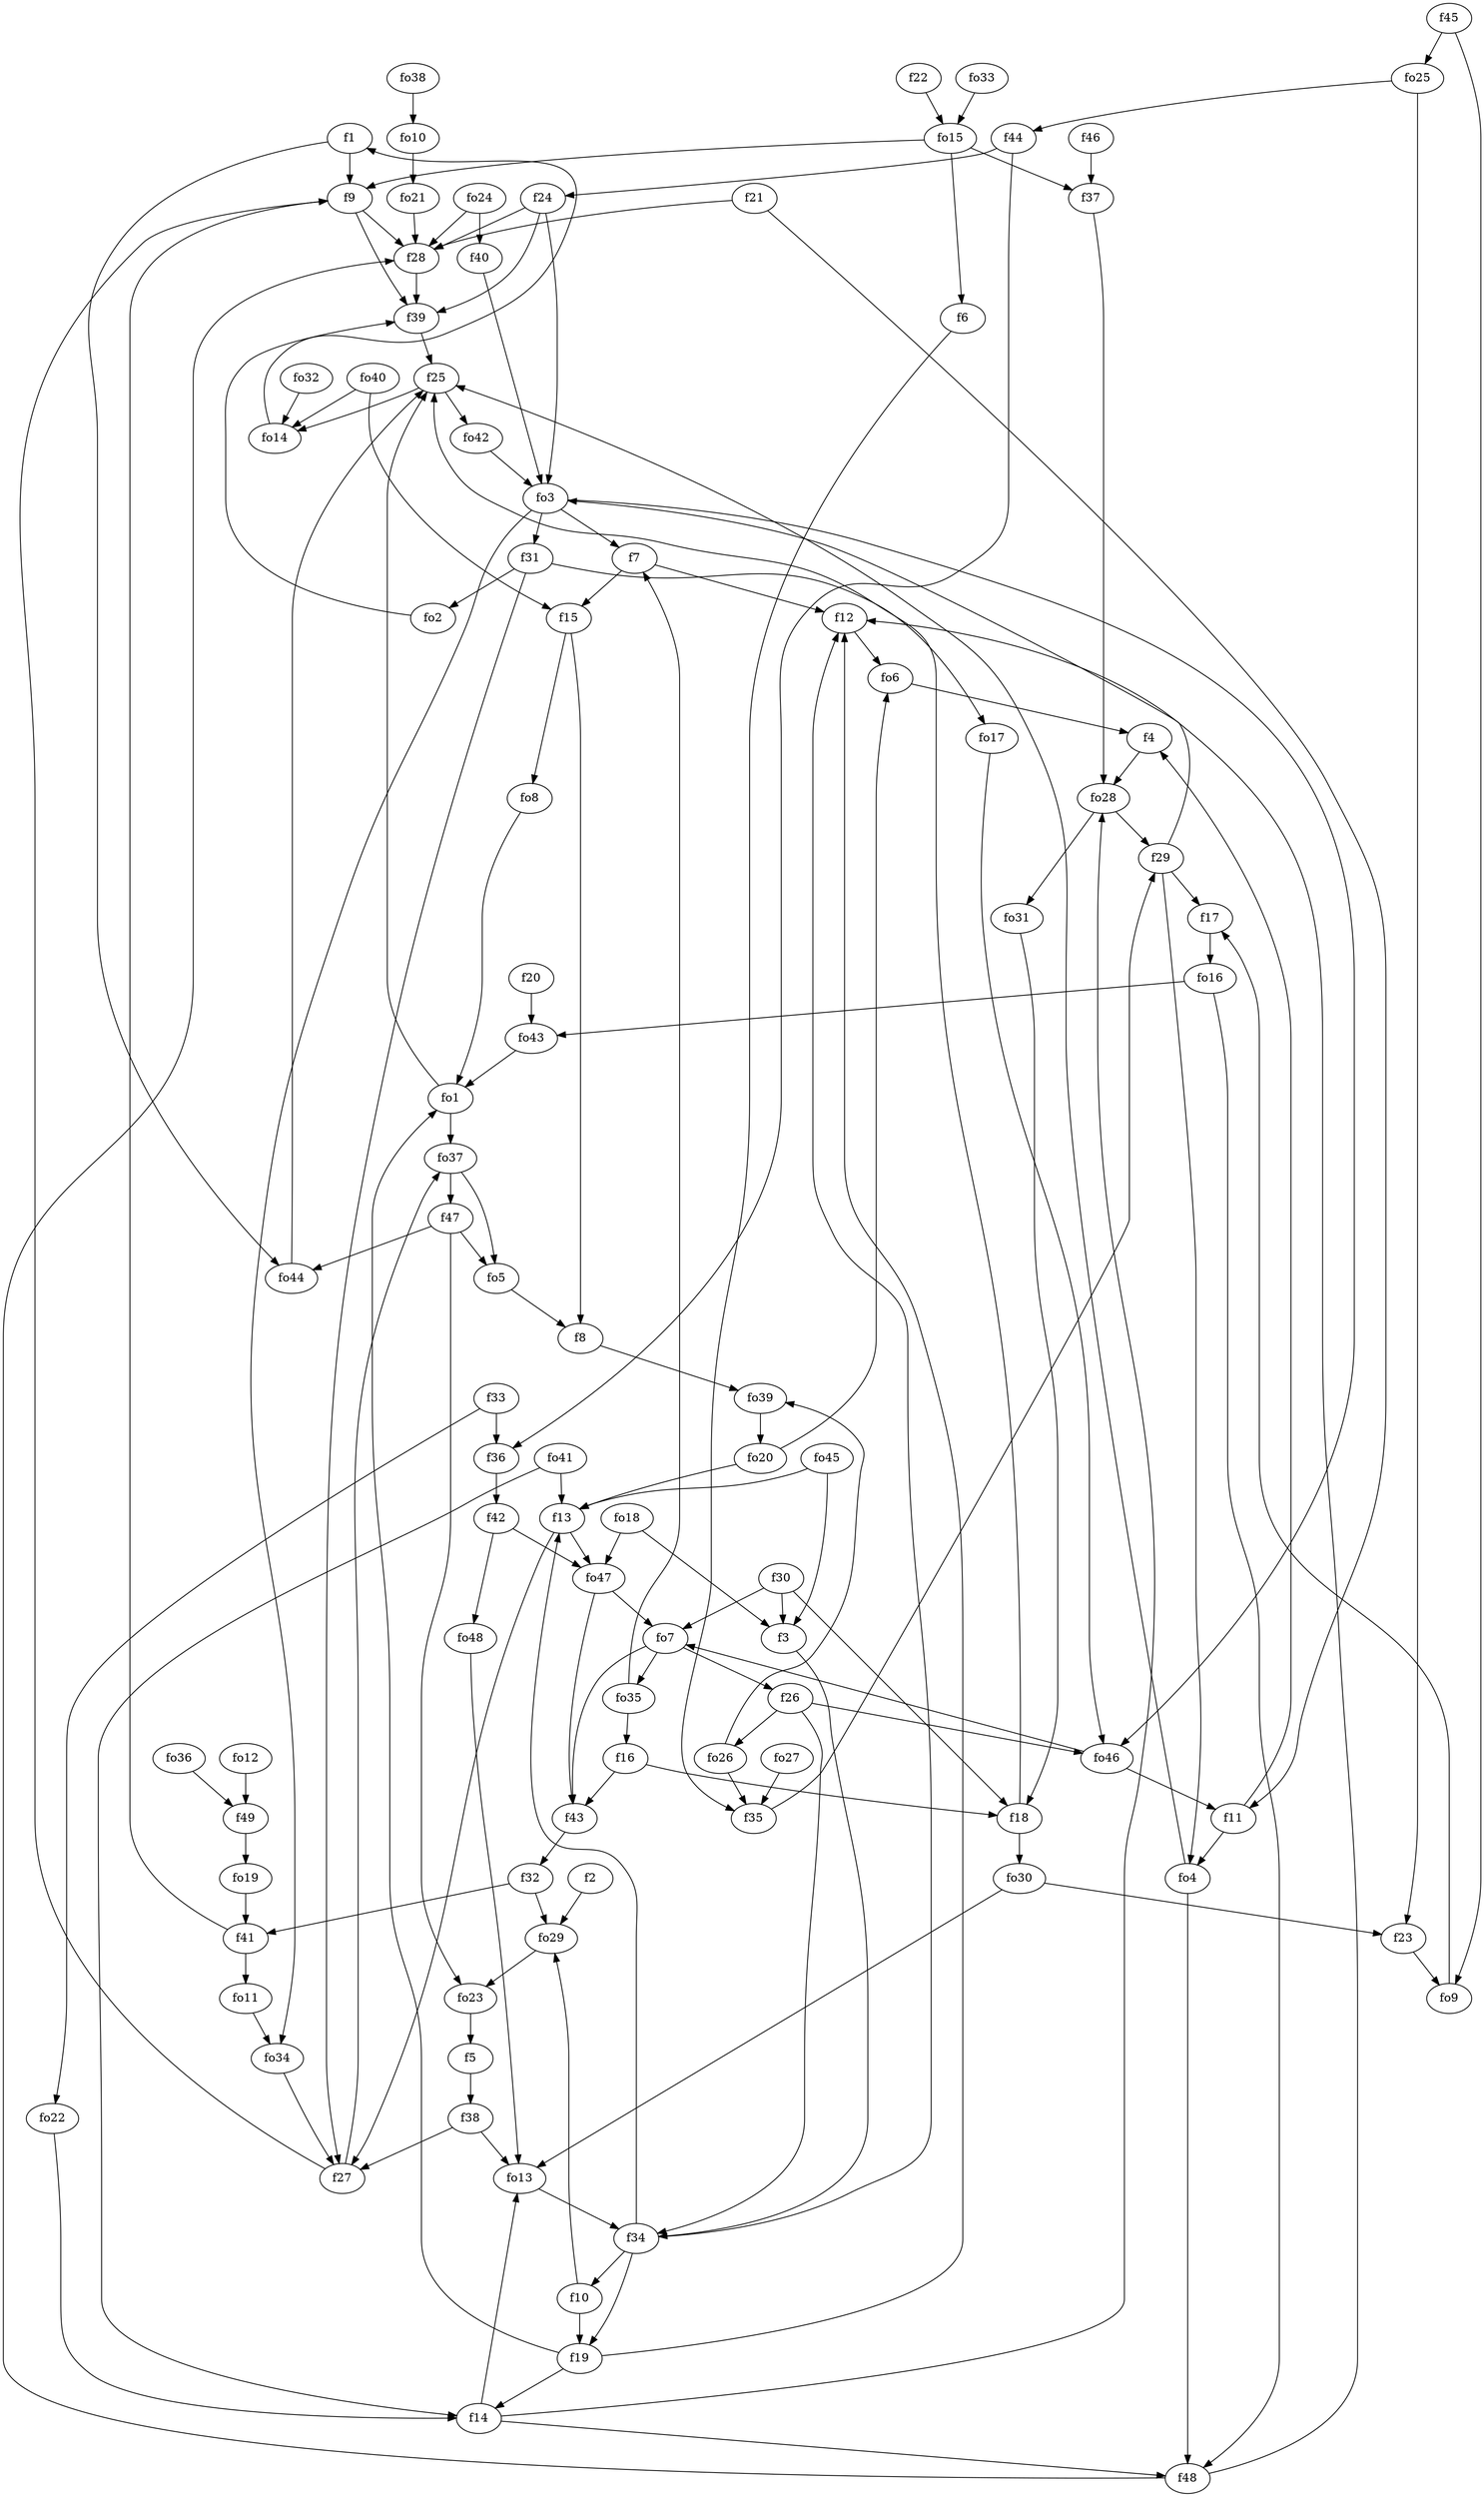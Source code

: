 strict digraph  {
f1;
f2;
f3;
f4;
f5;
f6;
f7;
f8;
f9;
f10;
f11;
f12;
f13;
f14;
f15;
f16;
f17;
f18;
f19;
f20;
f21;
f22;
f23;
f24;
f25;
f26;
f27;
f28;
f29;
f30;
f31;
f32;
f33;
f34;
f35;
f36;
f37;
f38;
f39;
f40;
f41;
f42;
f43;
f44;
f45;
f46;
f47;
f48;
f49;
fo1;
fo2;
fo3;
fo4;
fo5;
fo6;
fo7;
fo8;
fo9;
fo10;
fo11;
fo12;
fo13;
fo14;
fo15;
fo16;
fo17;
fo18;
fo19;
fo20;
fo21;
fo22;
fo23;
fo24;
fo25;
fo26;
fo27;
fo28;
fo29;
fo30;
fo31;
fo32;
fo33;
fo34;
fo35;
fo36;
fo37;
fo38;
fo39;
fo40;
fo41;
fo42;
fo43;
fo44;
fo45;
fo46;
fo47;
fo48;
f1 -> f9  [weight=2];
f1 -> fo44  [weight=2];
f2 -> fo29  [weight=2];
f3 -> f34  [weight=2];
f4 -> fo28  [weight=2];
f5 -> f38  [weight=2];
f6 -> f35  [weight=2];
f7 -> f15  [weight=2];
f7 -> f12  [weight=2];
f8 -> fo39  [weight=2];
f9 -> f39  [weight=2];
f9 -> f28  [weight=2];
f10 -> f19  [weight=2];
f10 -> fo29  [weight=2];
f11 -> fo4  [weight=2];
f11 -> f4  [weight=2];
f12 -> fo6  [weight=2];
f13 -> fo47  [weight=2];
f13 -> f27  [weight=2];
f14 -> fo13  [weight=2];
f14 -> f48  [weight=2];
f14 -> fo28  [weight=2];
f15 -> fo8  [weight=2];
f15 -> f8  [weight=2];
f16 -> f43  [weight=2];
f16 -> f18  [weight=2];
f17 -> fo16  [weight=2];
f18 -> fo30  [weight=2];
f18 -> f25  [weight=2];
f19 -> f12  [weight=2];
f19 -> f14  [weight=2];
f19 -> fo1  [weight=2];
f20 -> fo43  [weight=2];
f21 -> f11  [weight=2];
f21 -> f28  [weight=2];
f22 -> fo15  [weight=2];
f23 -> fo9  [weight=2];
f24 -> fo3  [weight=2];
f24 -> f28  [weight=2];
f24 -> f39  [weight=2];
f25 -> fo42  [weight=2];
f25 -> fo14  [weight=2];
f26 -> f34  [weight=2];
f26 -> fo46  [weight=2];
f26 -> fo26  [weight=2];
f27 -> f9  [weight=2];
f27 -> fo37  [weight=2];
f28 -> f39  [weight=2];
f29 -> f17  [weight=2];
f29 -> fo3  [weight=2];
f29 -> fo4  [weight=2];
f30 -> f3  [weight=2];
f30 -> f18  [weight=2];
f30 -> fo7  [weight=2];
f31 -> f27  [weight=2];
f31 -> fo2  [weight=2];
f31 -> fo17  [weight=2];
f32 -> fo29  [weight=2];
f32 -> f41  [weight=2];
f33 -> f36  [weight=2];
f33 -> fo22  [weight=2];
f34 -> f19  [weight=2];
f34 -> f13  [weight=2];
f34 -> f10  [weight=2];
f34 -> f12  [weight=2];
f35 -> f29  [weight=2];
f36 -> f42  [weight=2];
f37 -> fo28  [weight=2];
f38 -> f27  [weight=2];
f38 -> fo13  [weight=2];
f39 -> f25  [weight=2];
f40 -> fo3  [weight=2];
f41 -> fo11  [weight=2];
f41 -> f9  [weight=2];
f42 -> fo47  [weight=2];
f42 -> fo48  [weight=2];
f43 -> f32  [weight=2];
f44 -> f24  [weight=2];
f44 -> f36  [weight=2];
f45 -> fo25  [weight=2];
f45 -> fo9  [weight=2];
f46 -> f37  [weight=2];
f47 -> fo44  [weight=2];
f47 -> fo5  [weight=2];
f47 -> fo23  [weight=2];
f48 -> f12  [weight=2];
f48 -> f28  [weight=2];
f49 -> fo19  [weight=2];
fo1 -> fo37  [weight=2];
fo1 -> f25  [weight=2];
fo2 -> f39  [weight=2];
fo3 -> f7  [weight=2];
fo3 -> fo46  [weight=2];
fo3 -> fo34  [weight=2];
fo3 -> f31  [weight=2];
fo4 -> f25  [weight=2];
fo4 -> f48  [weight=2];
fo5 -> f8  [weight=2];
fo6 -> f4  [weight=2];
fo7 -> f43  [weight=2];
fo7 -> f26  [weight=2];
fo7 -> fo35  [weight=2];
fo8 -> fo1  [weight=2];
fo9 -> f17  [weight=2];
fo10 -> fo21  [weight=2];
fo11 -> fo34  [weight=2];
fo12 -> f49  [weight=2];
fo13 -> f34  [weight=2];
fo14 -> f1  [weight=2];
fo15 -> f9  [weight=2];
fo15 -> f37  [weight=2];
fo15 -> f6  [weight=2];
fo16 -> f48  [weight=2];
fo16 -> fo43  [weight=2];
fo17 -> fo46  [weight=2];
fo18 -> fo47  [weight=2];
fo18 -> f3  [weight=2];
fo19 -> f41  [weight=2];
fo20 -> f13  [weight=2];
fo20 -> fo6  [weight=2];
fo21 -> f28  [weight=2];
fo22 -> f14  [weight=2];
fo23 -> f5  [weight=2];
fo24 -> f40  [weight=2];
fo24 -> f28  [weight=2];
fo25 -> f23  [weight=2];
fo25 -> f44  [weight=2];
fo26 -> fo39  [weight=2];
fo26 -> f35  [weight=2];
fo27 -> f35  [weight=2];
fo28 -> fo31  [weight=2];
fo28 -> f29  [weight=2];
fo29 -> fo23  [weight=2];
fo30 -> fo13  [weight=2];
fo30 -> f23  [weight=2];
fo31 -> f18  [weight=2];
fo32 -> fo14  [weight=2];
fo33 -> fo15  [weight=2];
fo34 -> f27  [weight=2];
fo35 -> f7  [weight=2];
fo35 -> f16  [weight=2];
fo36 -> f49  [weight=2];
fo37 -> f47  [weight=2];
fo37 -> fo5  [weight=2];
fo38 -> fo10  [weight=2];
fo39 -> fo20  [weight=2];
fo40 -> f15  [weight=2];
fo40 -> fo14  [weight=2];
fo41 -> f14  [weight=2];
fo41 -> f13  [weight=2];
fo42 -> fo3  [weight=2];
fo43 -> fo1  [weight=2];
fo44 -> f25  [weight=2];
fo45 -> f13  [weight=2];
fo45 -> f3  [weight=2];
fo46 -> fo7  [weight=2];
fo46 -> f11  [weight=2];
fo47 -> f43  [weight=2];
fo47 -> fo7  [weight=2];
fo48 -> fo13  [weight=2];
}
